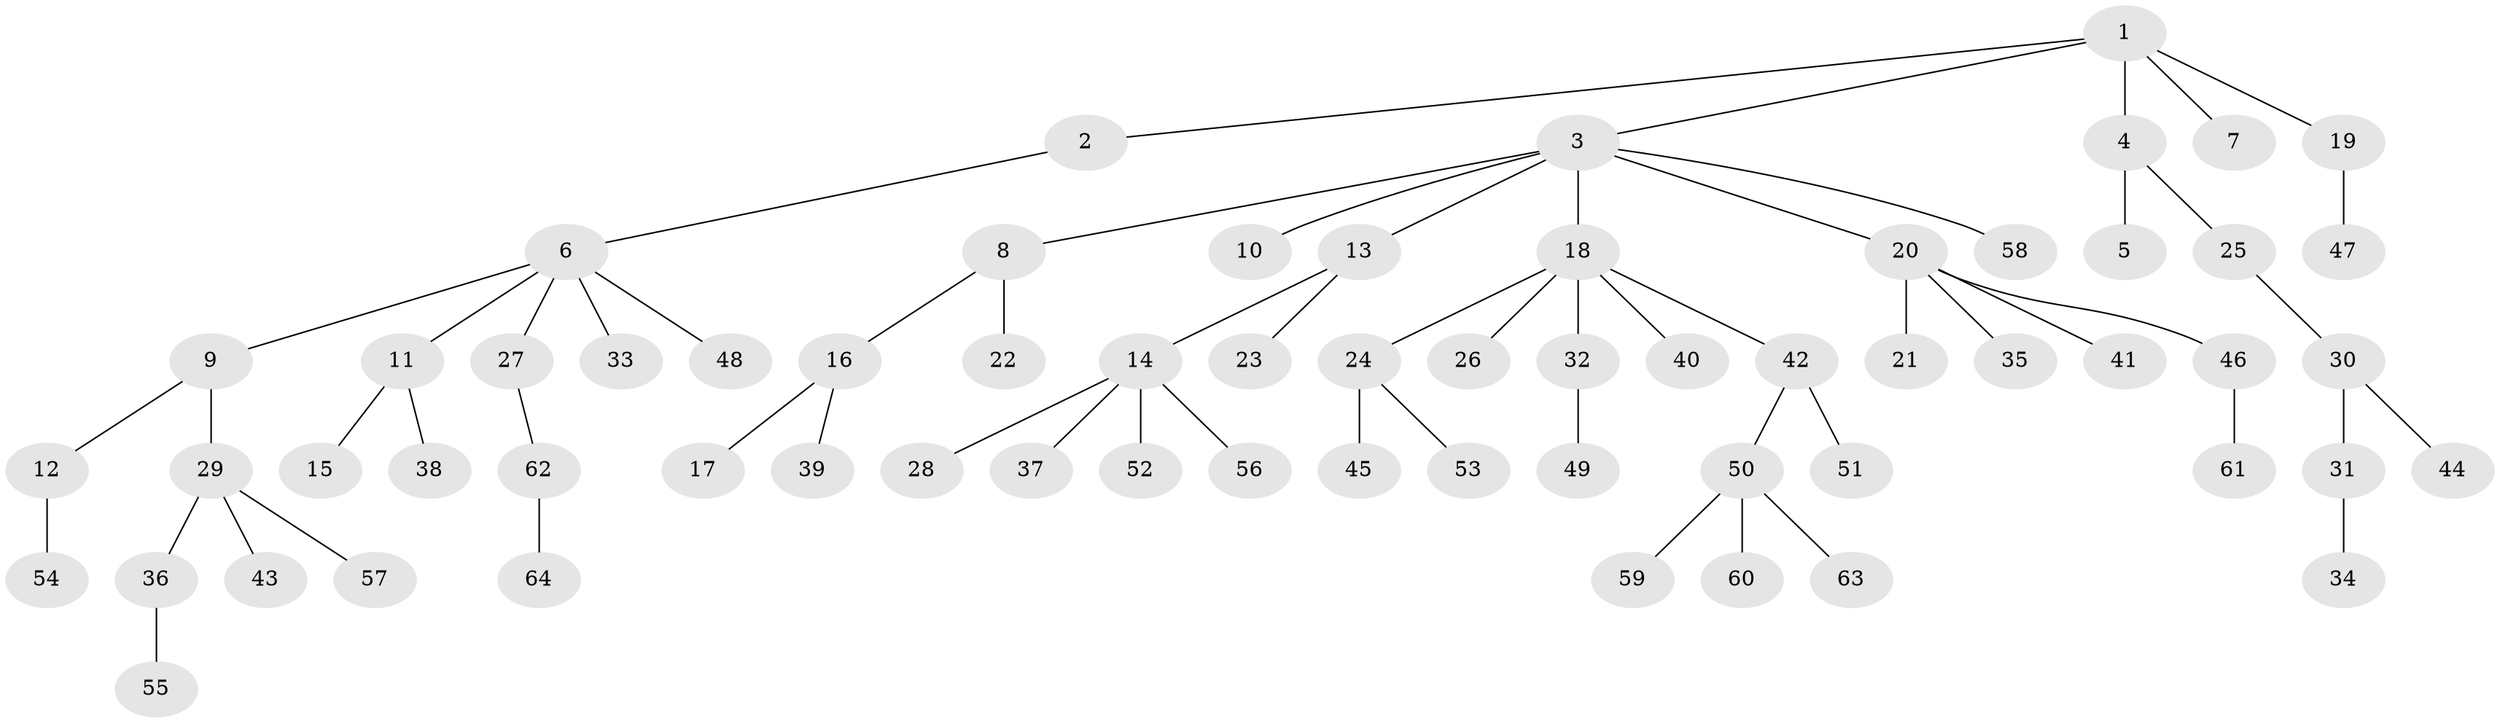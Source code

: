 // Generated by graph-tools (version 1.1) at 2025/53/03/09/25 04:53:34]
// undirected, 64 vertices, 63 edges
graph export_dot {
graph [start="1"]
  node [color=gray90,style=filled];
  1;
  2;
  3;
  4;
  5;
  6;
  7;
  8;
  9;
  10;
  11;
  12;
  13;
  14;
  15;
  16;
  17;
  18;
  19;
  20;
  21;
  22;
  23;
  24;
  25;
  26;
  27;
  28;
  29;
  30;
  31;
  32;
  33;
  34;
  35;
  36;
  37;
  38;
  39;
  40;
  41;
  42;
  43;
  44;
  45;
  46;
  47;
  48;
  49;
  50;
  51;
  52;
  53;
  54;
  55;
  56;
  57;
  58;
  59;
  60;
  61;
  62;
  63;
  64;
  1 -- 2;
  1 -- 3;
  1 -- 4;
  1 -- 7;
  1 -- 19;
  2 -- 6;
  3 -- 8;
  3 -- 10;
  3 -- 13;
  3 -- 18;
  3 -- 20;
  3 -- 58;
  4 -- 5;
  4 -- 25;
  6 -- 9;
  6 -- 11;
  6 -- 27;
  6 -- 33;
  6 -- 48;
  8 -- 16;
  8 -- 22;
  9 -- 12;
  9 -- 29;
  11 -- 15;
  11 -- 38;
  12 -- 54;
  13 -- 14;
  13 -- 23;
  14 -- 28;
  14 -- 37;
  14 -- 52;
  14 -- 56;
  16 -- 17;
  16 -- 39;
  18 -- 24;
  18 -- 26;
  18 -- 32;
  18 -- 40;
  18 -- 42;
  19 -- 47;
  20 -- 21;
  20 -- 35;
  20 -- 41;
  20 -- 46;
  24 -- 45;
  24 -- 53;
  25 -- 30;
  27 -- 62;
  29 -- 36;
  29 -- 43;
  29 -- 57;
  30 -- 31;
  30 -- 44;
  31 -- 34;
  32 -- 49;
  36 -- 55;
  42 -- 50;
  42 -- 51;
  46 -- 61;
  50 -- 59;
  50 -- 60;
  50 -- 63;
  62 -- 64;
}
